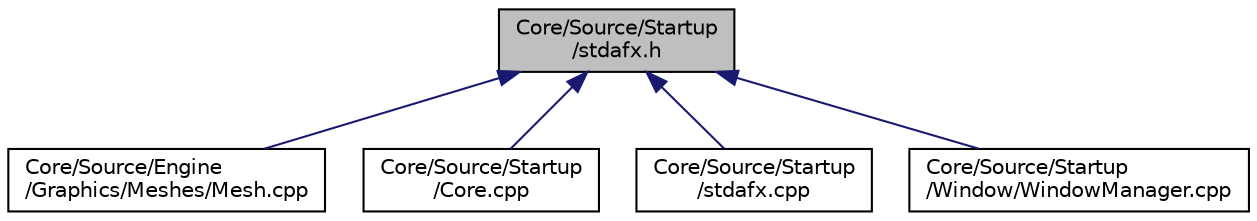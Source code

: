 digraph "Core/Source/Startup/stdafx.h"
{
  edge [fontname="Helvetica",fontsize="10",labelfontname="Helvetica",labelfontsize="10"];
  node [fontname="Helvetica",fontsize="10",shape=record];
  Node9 [label="Core/Source/Startup\l/stdafx.h",height=0.2,width=0.4,color="black", fillcolor="grey75", style="filled", fontcolor="black"];
  Node9 -> Node10 [dir="back",color="midnightblue",fontsize="10",style="solid",fontname="Helvetica"];
  Node10 [label="Core/Source/Engine\l/Graphics/Meshes/Mesh.cpp",height=0.2,width=0.4,color="black", fillcolor="white", style="filled",URL="$_mesh_8cpp.html"];
  Node9 -> Node11 [dir="back",color="midnightblue",fontsize="10",style="solid",fontname="Helvetica"];
  Node11 [label="Core/Source/Startup\l/Core.cpp",height=0.2,width=0.4,color="black", fillcolor="white", style="filled",URL="$_core_8cpp.html"];
  Node9 -> Node12 [dir="back",color="midnightblue",fontsize="10",style="solid",fontname="Helvetica"];
  Node12 [label="Core/Source/Startup\l/stdafx.cpp",height=0.2,width=0.4,color="black", fillcolor="white", style="filled",URL="$stdafx_8cpp.html"];
  Node9 -> Node13 [dir="back",color="midnightblue",fontsize="10",style="solid",fontname="Helvetica"];
  Node13 [label="Core/Source/Startup\l/Window/WindowManager.cpp",height=0.2,width=0.4,color="black", fillcolor="white", style="filled",URL="$_window_manager_8cpp.html"];
}
